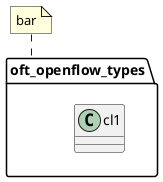 {
  "sha1": "r1f1op8kmwfpwuaae4f950ql5b8m8e7",
  "insertion": {
    "when": "2024-06-04T17:28:43.224Z",
    "user": "plantuml@gmail.com"
  }
}
@startuml
package oft_openflow_types { 
class cl1
} 
note top of oft_openflow_types : bar
@enduml
